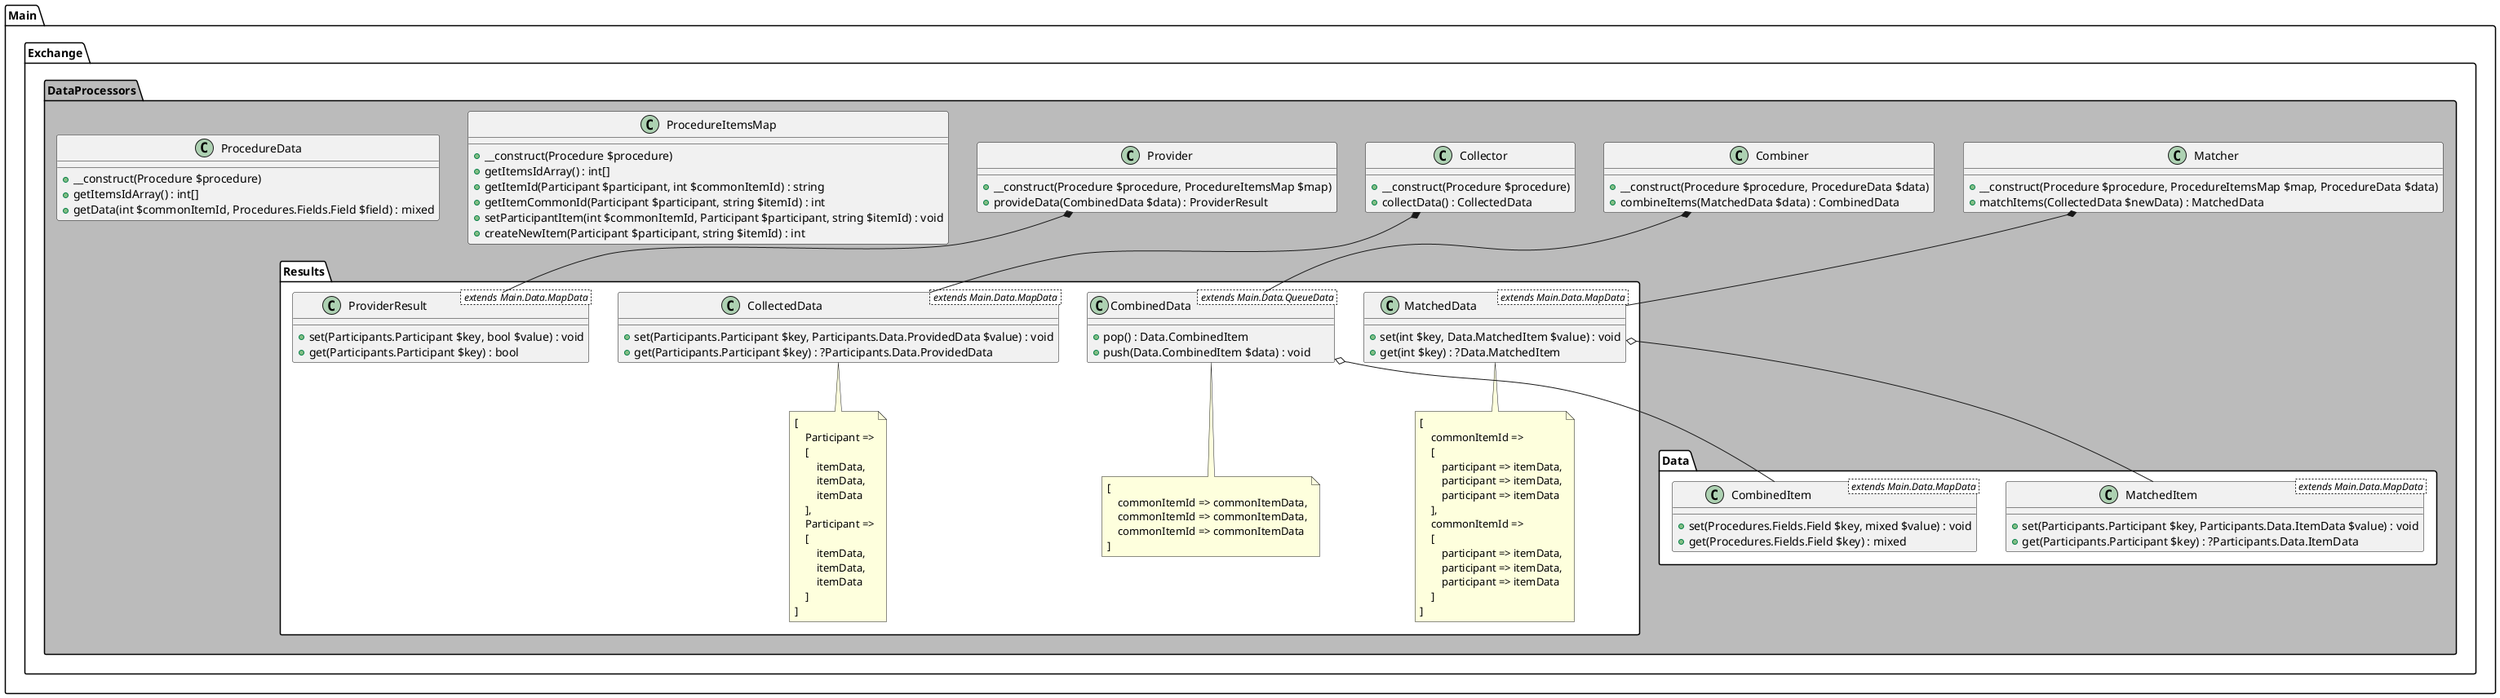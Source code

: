@startuml

namespace Main.Exchange.DataProcessors #BBB {
    class Collector {
        +__construct(Procedure $procedure)
        +collectData() : CollectedData
    }

    class Matcher {
        +__construct(Procedure $procedure, ProcedureItemsMap $map, ProcedureData $data)
        +matchItems(CollectedData $newData) : MatchedData
    }

    class Combiner {
        +__construct(Procedure $procedure, ProcedureData $data)
        +combineItems(MatchedData $data) : CombinedData
    }

    class Provider {
        +__construct(Procedure $procedure, ProcedureItemsMap $map)
        +provideData(CombinedData $data) : ProviderResult
    }

    class ProcedureItemsMap {
        +__construct(Procedure $procedure)
        +getItemsIdArray() : int[]
        +getItemId(Participant $participant, int $commonItemId) : string
        +getItemCommonId(Participant $participant, string $itemId) : int
        +setParticipantItem(int $commonItemId, Participant $participant, string $itemId) : void
        +createNewItem(Participant $participant, string $itemId) : int
    }

    class ProcedureData {
        +__construct(Procedure $procedure)
        +getItemsIdArray() : int[]
        +getData(int $commonItemId, Procedures.Fields.Field $field) : mixed
    }
    /' ------------------------------------------- '/
    /' ----------------- Results ----------------- '/
    /' ------------------------------------------- '/
    namespace Results #FFF {
        /' ---------------------------- '/
        /' ------- CollectedData ------ '/
        /' ---------------------------- '/
        class CollectedData < extends Main.Data.MapData > {
            +set(Participants.Participant $key, Participants.Data.ProvidedData $value) : void
            +get(Participants.Participant $key) : ?Participants.Data.ProvidedData
        }

        note bottom of CollectedData
        [
            Participant =>
            [
                itemData,
                itemData,
                itemData
            ],
            Participant =>
            [
                itemData,
                itemData,
                itemData
            ]
        ]
        endnote
        /' ---------------------------- '/
        /' ------- MatchedData ------ '/
        /' ---------------------------- '/
        class MatchedData < extends Main.Data.MapData > {
            +set(int $key, Data.MatchedItem $value) : void
            +get(int $key) : ?Data.MatchedItem
        }

        note bottom of MatchedData
        [
            commonItemId =>
            [
                participant => itemData,
                participant => itemData,
                participant => itemData
            ],
            commonItemId =>
            [
                participant => itemData,
                participant => itemData,
                participant => itemData
            ]
        ]
        endnote
        /' ---------------------------- '/
        /' ------- CombinedData ------- '/
        /' ---------------------------- '/
        class CombinedData < extends Main.Data.QueueData > {
            +pop() : Data.CombinedItem
            +push(Data.CombinedItem $data) : void
        }

        note bottom of CombinedData
        [
            commonItemId => commonItemData,
            commonItemId => commonItemData,
            commonItemId => commonItemData
        ]
        endnote
        /' ---------------------------- '/
        /' ------ ProviderResult ------ '/
        /' ---------------------------- '/
        class ProviderResult < extends Main.Data.MapData > {
            +set(Participants.Participant $key, bool $value) : void
            +get(Participants.Participant $key) : bool
        }
    }
    /' ------------------------------------------- '/
    /' ------------------ Data ------------------- '/
    /' ------------------------------------------- '/
    namespace Data #FFF {
        class MatchedItem < extends Main.Data.MapData > {
            +set(Participants.Participant $key, Participants.Data.ItemData $value) : void
            +get(Participants.Participant $key) : ?Participants.Data.ItemData
        }

        class CombinedItem < extends Main.Data.MapData > {
            +set(Procedures.Fields.Field $key, mixed $value) : void
            +get(Procedures.Fields.Field $key) : mixed
        }
    }
    /' ------------------------------------------- '/
    /' ---------------- Relations ---------------- '/
    /' ------------------------------------------- '/
    Collector   *-- Main.Exchange.DataProcessors.Results.CollectedData
    Matcher     *-- Main.Exchange.DataProcessors.Results.MatchedData
    Combiner    *-- Main.Exchange.DataProcessors.Results.CombinedData
    Provider    *-- Main.Exchange.DataProcessors.Results.ProviderResult

    Main.Exchange.DataProcessors.Results.MatchedData    o-- Main.Exchange.DataProcessors.Data.MatchedItem
    Main.Exchange.DataProcessors.Results.CombinedData   o-- Main.Exchange.DataProcessors.Data.CombinedItem
}

@enduml